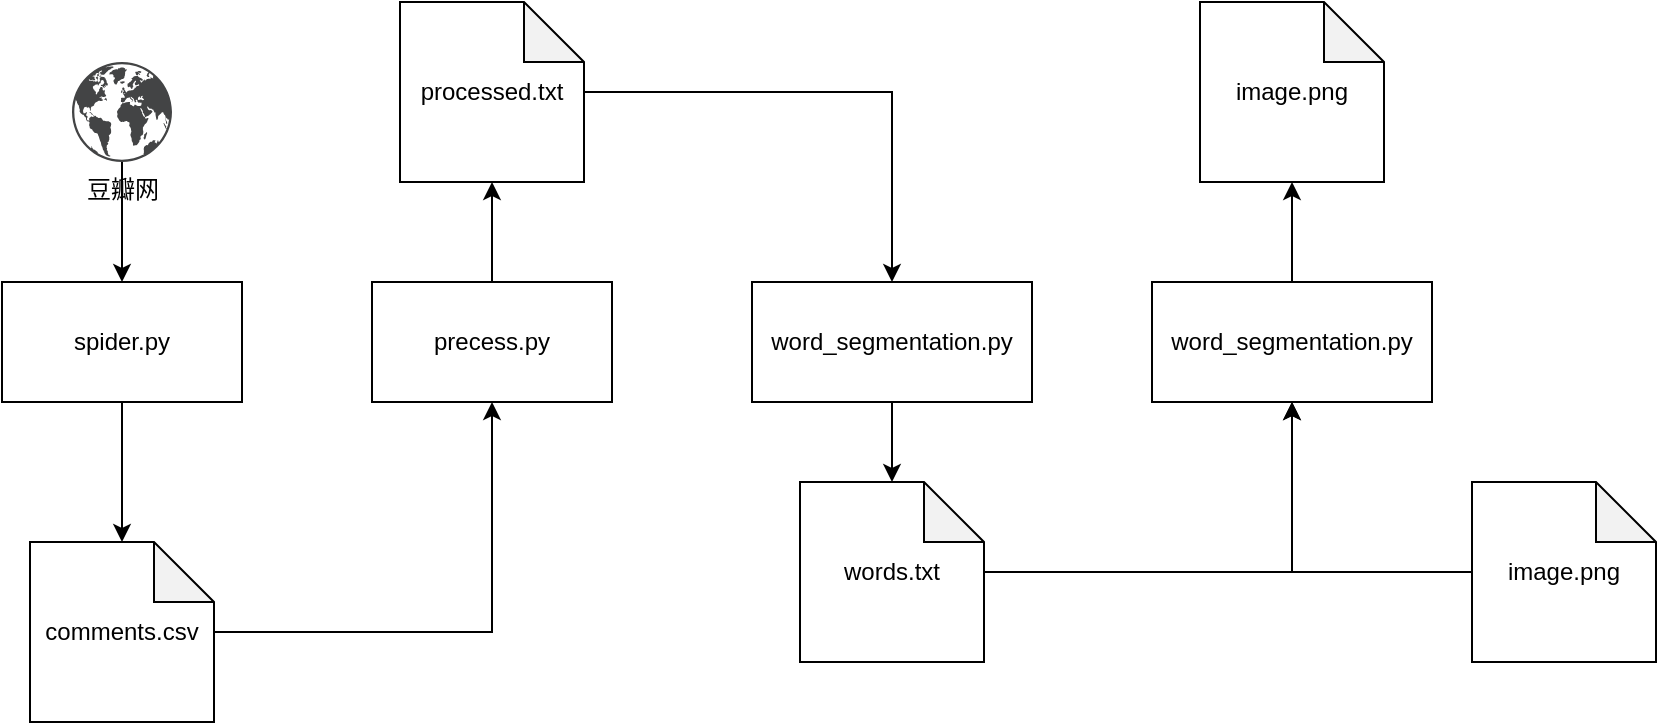 <mxfile version="13.7.9" type="device"><diagram id="C5RBs43oDa-KdzZeNtuy" name="Page-1"><mxGraphModel dx="1024" dy="592" grid="1" gridSize="10" guides="1" tooltips="1" connect="1" arrows="1" fold="1" page="1" pageScale="1" pageWidth="827" pageHeight="1169" math="0" shadow="0"><root><mxCell id="WIyWlLk6GJQsqaUBKTNV-0"/><mxCell id="WIyWlLk6GJQsqaUBKTNV-1" parent="WIyWlLk6GJQsqaUBKTNV-0"/><mxCell id="NFgtSGRHfOriiIXF-9Kb-5" value="" style="edgeStyle=orthogonalEdgeStyle;rounded=0;orthogonalLoop=1;jettySize=auto;html=1;" edge="1" parent="WIyWlLk6GJQsqaUBKTNV-1" source="NFgtSGRHfOriiIXF-9Kb-0" target="NFgtSGRHfOriiIXF-9Kb-2"><mxGeometry relative="1" as="geometry"/></mxCell><mxCell id="NFgtSGRHfOriiIXF-9Kb-0" value="spider.py" style="rounded=0;whiteSpace=wrap;html=1;" vertex="1" parent="WIyWlLk6GJQsqaUBKTNV-1"><mxGeometry x="75" y="230" width="120" height="60" as="geometry"/></mxCell><mxCell id="NFgtSGRHfOriiIXF-9Kb-10" style="edgeStyle=orthogonalEdgeStyle;rounded=0;orthogonalLoop=1;jettySize=auto;html=1;" edge="1" parent="WIyWlLk6GJQsqaUBKTNV-1" source="NFgtSGRHfOriiIXF-9Kb-2" target="NFgtSGRHfOriiIXF-9Kb-6"><mxGeometry relative="1" as="geometry"/></mxCell><mxCell id="NFgtSGRHfOriiIXF-9Kb-2" value="comments.csv" style="shape=note;whiteSpace=wrap;html=1;backgroundOutline=1;darkOpacity=0.05;" vertex="1" parent="WIyWlLk6GJQsqaUBKTNV-1"><mxGeometry x="89" y="360" width="92" height="90" as="geometry"/></mxCell><mxCell id="NFgtSGRHfOriiIXF-9Kb-4" value="" style="edgeStyle=orthogonalEdgeStyle;rounded=0;orthogonalLoop=1;jettySize=auto;html=1;" edge="1" parent="WIyWlLk6GJQsqaUBKTNV-1" source="NFgtSGRHfOriiIXF-9Kb-3" target="NFgtSGRHfOriiIXF-9Kb-0"><mxGeometry relative="1" as="geometry"/></mxCell><mxCell id="NFgtSGRHfOriiIXF-9Kb-3" value="豆瓣网" style="pointerEvents=1;shadow=0;dashed=0;html=1;strokeColor=none;fillColor=#434445;aspect=fixed;labelPosition=center;verticalLabelPosition=bottom;verticalAlign=top;align=center;outlineConnect=0;shape=mxgraph.vvd.networking;" vertex="1" parent="WIyWlLk6GJQsqaUBKTNV-1"><mxGeometry x="110" y="120" width="50" height="50" as="geometry"/></mxCell><mxCell id="NFgtSGRHfOriiIXF-9Kb-11" value="" style="edgeStyle=orthogonalEdgeStyle;rounded=0;orthogonalLoop=1;jettySize=auto;html=1;" edge="1" parent="WIyWlLk6GJQsqaUBKTNV-1" source="NFgtSGRHfOriiIXF-9Kb-6" target="NFgtSGRHfOriiIXF-9Kb-7"><mxGeometry relative="1" as="geometry"/></mxCell><mxCell id="NFgtSGRHfOriiIXF-9Kb-6" value="precess.py" style="rounded=0;whiteSpace=wrap;html=1;" vertex="1" parent="WIyWlLk6GJQsqaUBKTNV-1"><mxGeometry x="260" y="230" width="120" height="60" as="geometry"/></mxCell><mxCell id="NFgtSGRHfOriiIXF-9Kb-13" style="edgeStyle=orthogonalEdgeStyle;rounded=0;orthogonalLoop=1;jettySize=auto;html=1;" edge="1" parent="WIyWlLk6GJQsqaUBKTNV-1" source="NFgtSGRHfOriiIXF-9Kb-7" target="NFgtSGRHfOriiIXF-9Kb-12"><mxGeometry relative="1" as="geometry"/></mxCell><mxCell id="NFgtSGRHfOriiIXF-9Kb-7" value="processed.txt" style="shape=note;whiteSpace=wrap;html=1;backgroundOutline=1;darkOpacity=0.05;" vertex="1" parent="WIyWlLk6GJQsqaUBKTNV-1"><mxGeometry x="274" y="90" width="92" height="90" as="geometry"/></mxCell><mxCell id="NFgtSGRHfOriiIXF-9Kb-15" value="" style="edgeStyle=orthogonalEdgeStyle;rounded=0;orthogonalLoop=1;jettySize=auto;html=1;" edge="1" parent="WIyWlLk6GJQsqaUBKTNV-1" source="NFgtSGRHfOriiIXF-9Kb-12" target="NFgtSGRHfOriiIXF-9Kb-14"><mxGeometry relative="1" as="geometry"/></mxCell><mxCell id="NFgtSGRHfOriiIXF-9Kb-12" value="word_segmentation.py" style="rounded=0;whiteSpace=wrap;html=1;" vertex="1" parent="WIyWlLk6GJQsqaUBKTNV-1"><mxGeometry x="450" y="230" width="140" height="60" as="geometry"/></mxCell><mxCell id="NFgtSGRHfOriiIXF-9Kb-17" style="edgeStyle=orthogonalEdgeStyle;rounded=0;orthogonalLoop=1;jettySize=auto;html=1;entryX=0.5;entryY=1;entryDx=0;entryDy=0;" edge="1" parent="WIyWlLk6GJQsqaUBKTNV-1" source="NFgtSGRHfOriiIXF-9Kb-14" target="NFgtSGRHfOriiIXF-9Kb-16"><mxGeometry relative="1" as="geometry"/></mxCell><mxCell id="NFgtSGRHfOriiIXF-9Kb-14" value="words.txt" style="shape=note;whiteSpace=wrap;html=1;backgroundOutline=1;darkOpacity=0.05;" vertex="1" parent="WIyWlLk6GJQsqaUBKTNV-1"><mxGeometry x="474" y="330" width="92" height="90" as="geometry"/></mxCell><mxCell id="NFgtSGRHfOriiIXF-9Kb-21" value="" style="edgeStyle=orthogonalEdgeStyle;rounded=0;orthogonalLoop=1;jettySize=auto;html=1;" edge="1" parent="WIyWlLk6GJQsqaUBKTNV-1" source="NFgtSGRHfOriiIXF-9Kb-16" target="NFgtSGRHfOriiIXF-9Kb-20"><mxGeometry relative="1" as="geometry"/></mxCell><mxCell id="NFgtSGRHfOriiIXF-9Kb-16" value="word_segmentation.py" style="rounded=0;whiteSpace=wrap;html=1;" vertex="1" parent="WIyWlLk6GJQsqaUBKTNV-1"><mxGeometry x="650" y="230" width="140" height="60" as="geometry"/></mxCell><mxCell id="NFgtSGRHfOriiIXF-9Kb-19" style="edgeStyle=orthogonalEdgeStyle;rounded=0;orthogonalLoop=1;jettySize=auto;html=1;entryX=0.5;entryY=1;entryDx=0;entryDy=0;" edge="1" parent="WIyWlLk6GJQsqaUBKTNV-1" source="NFgtSGRHfOriiIXF-9Kb-18" target="NFgtSGRHfOriiIXF-9Kb-16"><mxGeometry relative="1" as="geometry"/></mxCell><mxCell id="NFgtSGRHfOriiIXF-9Kb-18" value="image.png" style="shape=note;whiteSpace=wrap;html=1;backgroundOutline=1;darkOpacity=0.05;" vertex="1" parent="WIyWlLk6GJQsqaUBKTNV-1"><mxGeometry x="810" y="330" width="92" height="90" as="geometry"/></mxCell><mxCell id="NFgtSGRHfOriiIXF-9Kb-20" value="image.png" style="shape=note;whiteSpace=wrap;html=1;backgroundOutline=1;darkOpacity=0.05;" vertex="1" parent="WIyWlLk6GJQsqaUBKTNV-1"><mxGeometry x="674" y="90" width="92" height="90" as="geometry"/></mxCell></root></mxGraphModel></diagram></mxfile>